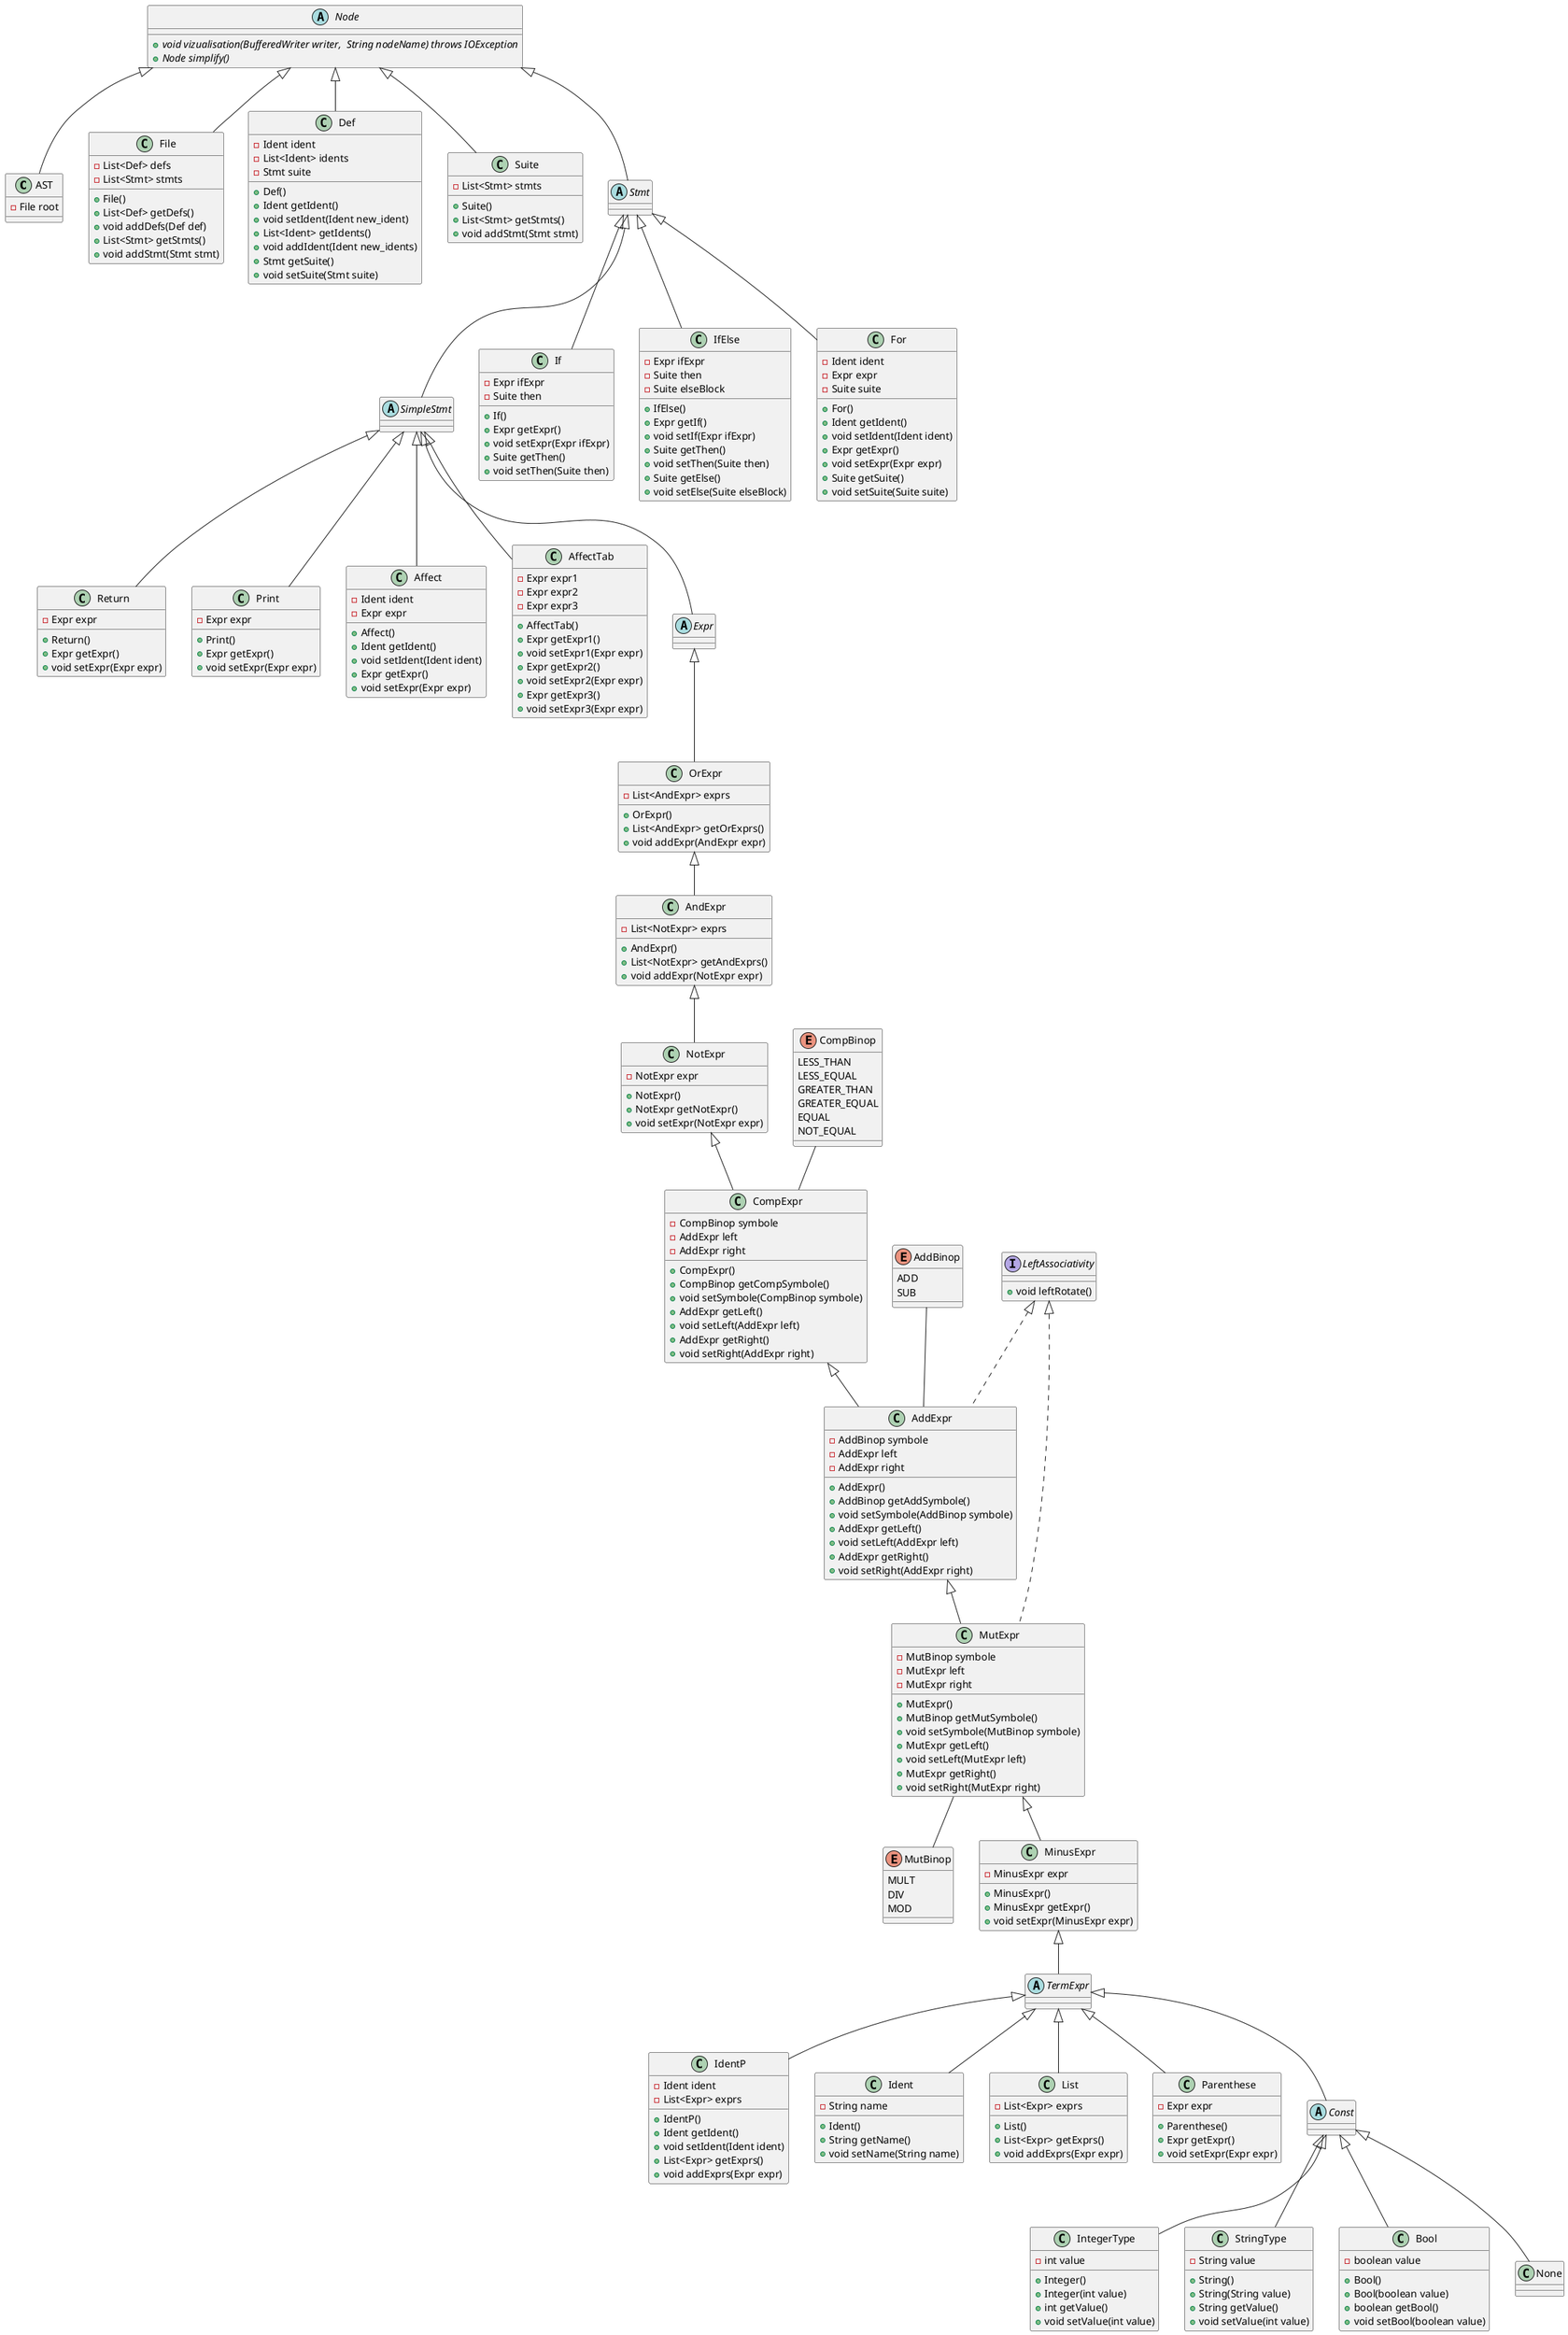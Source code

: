 @startuml AST
    class AST extends Node {
        - File root
    }

    abstract class Node {
        + {abstract} void vizualisation(BufferedWriter writer,  String nodeName) throws IOException
        + {abstract} Node simplify()
    }

    class File extends Node { 
        - List<Def> defs 
        - List<Stmt> stmts 
        + File()
        + List<Def> getDefs()
        + void addDefs(Def def)
        + List<Stmt> getStmts()
        + void addStmt(Stmt stmt)
    }

    class Def extends Node {
        - Ident ident
        - List<Ident> idents
        - Stmt suite
        + Def() 
        + Ident getIdent()
        + void setIdent(Ident new_ident)
        + List<Ident> getIdents()
        + void addIdent(Ident new_idents)
        + Stmt getSuite()
        + void setSuite(Stmt suite)
    }

    class Suite extends Node {
        - List<Stmt> stmts
        + Suite()
        + List<Stmt> getStmts()
        + void addStmt(Stmt stmt)
    }

    abstract class SimpleStmt extends Stmt

    class Return extends SimpleStmt {
        - Expr expr
        + Return()
        + Expr getExpr()
        + void setExpr(Expr expr)
    }

    class Print extends SimpleStmt {
        - Expr expr
        + Print()
        + Expr getExpr()
        + void setExpr(Expr expr)
    }

    class Affect extends SimpleStmt {
        - Ident ident
        - Expr expr
        + Affect()
        + Ident getIdent()
        + void setIdent(Ident ident)
        + Expr getExpr()
        + void setExpr(Expr expr)
    }

    class AffectTab extends SimpleStmt {
        - Expr expr1
        - Expr expr2
        - Expr expr3
        + AffectTab()
        + Expr getExpr1()
        + void setExpr1(Expr expr)
        + Expr getExpr2()
        + void setExpr2(Expr expr)
        + Expr getExpr3()
        + void setExpr3(Expr expr)
    }

    abstract class Stmt extends Node

    class If extends Stmt {
        - Expr ifExpr
        - Suite then
        + If()
        + Expr getExpr()
        + void setExpr(Expr ifExpr)
        + Suite getThen()
        + void setThen(Suite then)
    }

    class IfElse extends Stmt {
        - Expr ifExpr
        - Suite then
        - Suite elseBlock
        + IfElse()
        + Expr getIf()
        + void setIf(Expr ifExpr)
        + Suite getThen()
        + void setThen(Suite then)
        + Suite getElse()
        + void setElse(Suite elseBlock)
    }

    class For extends Stmt {
        - Ident ident
        - Expr expr
        - Suite suite
        + For()
        + Ident getIdent()
        + void setIdent(Ident ident)
        + Expr getExpr()
        + void setExpr(Expr expr)
        + Suite getSuite()
        + void setSuite(Suite suite)
    }

    abstract class Expr extends SimpleStmt 

    class OrExpr extends Expr{
        - List<AndExpr> exprs
        + OrExpr()
        + List<AndExpr> getOrExprs()
        + void addExpr(AndExpr expr)
    }

    class AndExpr extends OrExpr{
        - List<NotExpr> exprs
        + AndExpr()
        + List<NotExpr> getAndExprs()
        + void addExpr(NotExpr expr)
    }
    
    class NotExpr extends AndExpr {
        - NotExpr expr
        + NotExpr()
        + NotExpr getNotExpr()
        + void setExpr(NotExpr expr) 
    }

    class CompExpr extends NotExpr {
        - CompBinop symbole
        - AddExpr left
        - AddExpr right
        + CompExpr()
        + CompBinop getCompSymbole()
        + void setSymbole(CompBinop symbole)
        + AddExpr getLeft()
        + void setLeft(AddExpr left)
        + AddExpr getRight()
        + void setRight(AddExpr right)
    }

    enum CompBinop {
        LESS_THAN
        LESS_EQUAL
        GREATER_THAN
        GREATER_EQUAL
        EQUAL
        NOT_EQUAL
    }

    CompBinop -- CompExpr

    interface LeftAssociativity {
        + void leftRotate()
    }

    class AddExpr extends CompExpr implements LeftAssociativity{
        - AddBinop symbole
        - AddExpr left
        - AddExpr right
        + AddExpr()
        + AddBinop getAddSymbole()
        + void setSymbole(AddBinop symbole)
        + AddExpr getLeft()
        + void setLeft(AddExpr left)
        + AddExpr getRight()
        + void setRight(AddExpr right)
    }

    enum AddBinop {
        ADD 
        SUB
    }

    AddBinop -- AddExpr

    class MutExpr extends AddExpr implements LeftAssociativity {
        - MutBinop symbole
        - MutExpr left
        - MutExpr right
        + MutExpr()
        + MutBinop getMutSymbole()
        + void setSymbole(MutBinop symbole)
        + MutExpr getLeft()
        + void setLeft(MutExpr left)
        + MutExpr getRight()
        + void setRight(MutExpr right)
    }

    enum MutBinop {
        MULT
        DIV
        MOD
    }

    MutExpr -- MutBinop

    class MinusExpr extends MutExpr  {
        - MinusExpr expr
        + MinusExpr()
        + MinusExpr getExpr()
        + void setExpr(MinusExpr expr) 
    }

    abstract class TermExpr extends MinusExpr

    class IdentP extends TermExpr {
        - Ident ident
        - List<Expr> exprs
        + IdentP()
        + Ident getIdent() 
        + void setIdent(Ident ident)
        + List<Expr> getExprs()
        + void addExprs(Expr expr)
    }

    class Ident extends TermExpr {
        - String name
        + Ident()
        + String getName()
        + void setName(String name)
    }

    class List extends TermExpr {
        - List<Expr> exprs
        + List()
        + List<Expr> getExprs()
        + void addExprs(Expr expr)
    }

    class Parenthese extends TermExpr {
        - Expr expr
        + Parenthese()
        + Expr getExpr()
        + void setExpr(Expr expr)
    }

    abstract class Const extends TermExpr 

    class IntegerType extends Const {
        - int value
        + Integer()
        + Integer(int value)
        + int getValue()
        + void setValue(int value)
    }

    class StringType extends Const {
        - String value
        + String()
        + String(String value)
        + String getValue()
        + void setValue(int value)
    }

    class Bool extends Const {
        - boolean value
        + Bool()
        + Bool(boolean value)
        + boolean getBool()
        + void setBool(boolean value)
    }

    class None extends Const

@enduml
